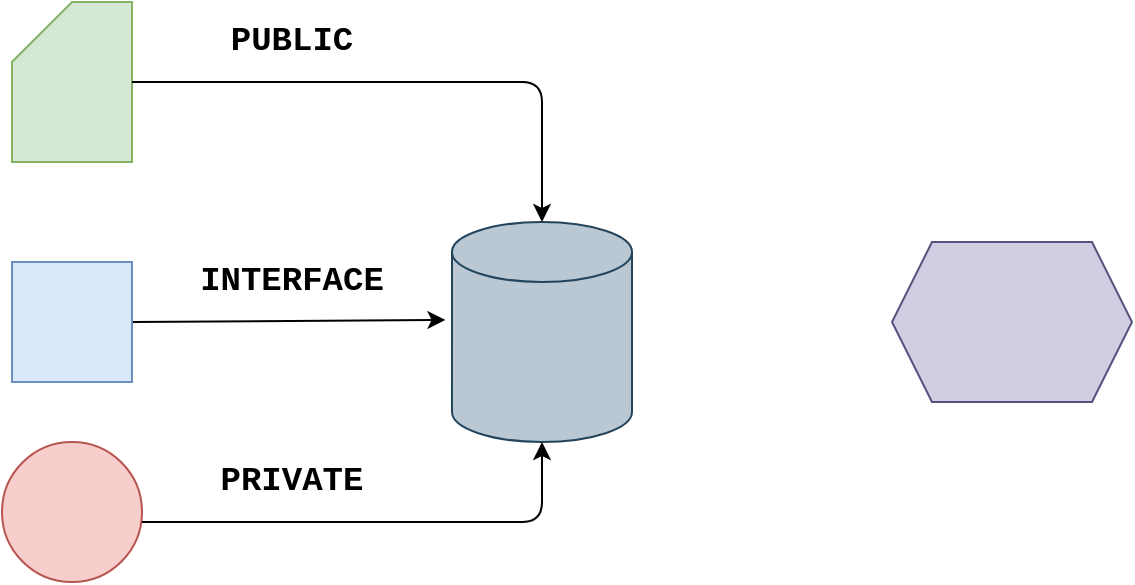 <mxfile version="14.2.9" type="github">
  <diagram id="LKmkpp46hTWkXhTjWyJ0" name="Page-1">
    <mxGraphModel dx="1008" dy="858" grid="1" gridSize="10" guides="1" tooltips="1" connect="1" arrows="1" fold="1" page="1" pageScale="1" pageWidth="850" pageHeight="1100" math="0" shadow="0">
      <root>
        <mxCell id="0" />
        <mxCell id="1" parent="0" />
        <mxCell id="mG-zUL76Q8l5EKn-mLCW-1" value="" style="shape=cylinder3;whiteSpace=wrap;html=1;boundedLbl=1;backgroundOutline=1;size=15;fillColor=#bac8d3;strokeColor=#23445d;" vertex="1" parent="1">
          <mxGeometry x="260" y="150" width="90" height="110" as="geometry" />
        </mxCell>
        <mxCell id="mG-zUL76Q8l5EKn-mLCW-2" value="" style="shape=card;whiteSpace=wrap;html=1;fillColor=#d5e8d4;strokeColor=#82b366;" vertex="1" parent="1">
          <mxGeometry x="40" y="40" width="60" height="80" as="geometry" />
        </mxCell>
        <mxCell id="mG-zUL76Q8l5EKn-mLCW-3" value="" style="ellipse;whiteSpace=wrap;html=1;aspect=fixed;fillColor=#f8cecc;strokeColor=#b85450;" vertex="1" parent="1">
          <mxGeometry x="35" y="260" width="70" height="70" as="geometry" />
        </mxCell>
        <mxCell id="mG-zUL76Q8l5EKn-mLCW-4" value="" style="shape=hexagon;perimeter=hexagonPerimeter2;whiteSpace=wrap;html=1;fixedSize=1;fillColor=#d0cee2;strokeColor=#56517e;" vertex="1" parent="1">
          <mxGeometry x="480" y="160" width="120" height="80" as="geometry" />
        </mxCell>
        <mxCell id="mG-zUL76Q8l5EKn-mLCW-5" value="" style="endArrow=classic;html=1;entryX=0.5;entryY=1;entryDx=0;entryDy=0;entryPerimeter=0;" edge="1" parent="1" target="mG-zUL76Q8l5EKn-mLCW-1">
          <mxGeometry width="50" height="50" relative="1" as="geometry">
            <mxPoint x="105" y="300" as="sourcePoint" />
            <mxPoint x="300" y="300" as="targetPoint" />
            <Array as="points">
              <mxPoint x="305" y="300" />
            </Array>
          </mxGeometry>
        </mxCell>
        <mxCell id="mG-zUL76Q8l5EKn-mLCW-6" value="" style="endArrow=classic;html=1;entryX=0.5;entryY=0;entryDx=0;entryDy=0;entryPerimeter=0;" edge="1" parent="1" target="mG-zUL76Q8l5EKn-mLCW-1">
          <mxGeometry width="50" height="50" relative="1" as="geometry">
            <mxPoint x="100" y="80" as="sourcePoint" />
            <mxPoint x="150" y="30" as="targetPoint" />
            <Array as="points">
              <mxPoint x="305" y="80" />
            </Array>
          </mxGeometry>
        </mxCell>
        <mxCell id="mG-zUL76Q8l5EKn-mLCW-7" value="" style="endArrow=classic;html=1;entryX=-0.036;entryY=0.445;entryDx=0;entryDy=0;entryPerimeter=0;exitX=1;exitY=0.5;exitDx=0;exitDy=0;" edge="1" parent="1" source="mG-zUL76Q8l5EKn-mLCW-8" target="mG-zUL76Q8l5EKn-mLCW-1">
          <mxGeometry width="50" height="50" relative="1" as="geometry">
            <mxPoint x="105" y="200" as="sourcePoint" />
            <mxPoint x="155" y="150" as="targetPoint" />
          </mxGeometry>
        </mxCell>
        <mxCell id="mG-zUL76Q8l5EKn-mLCW-8" value="" style="whiteSpace=wrap;html=1;aspect=fixed;fillColor=#dae8fc;strokeColor=#6c8ebf;" vertex="1" parent="1">
          <mxGeometry x="40" y="170" width="60" height="60" as="geometry" />
        </mxCell>
        <mxCell id="mG-zUL76Q8l5EKn-mLCW-9" value="&lt;font style=&quot;font-size: 17px&quot; face=&quot;Courier New&quot;&gt;&lt;b&gt;PUBLIC&lt;/b&gt;&lt;/font&gt;" style="text;html=1;strokeColor=none;fillColor=none;align=center;verticalAlign=middle;whiteSpace=wrap;rounded=0;" vertex="1" parent="1">
          <mxGeometry x="140" y="50" width="80" height="20" as="geometry" />
        </mxCell>
        <mxCell id="mG-zUL76Q8l5EKn-mLCW-10" value="&lt;font style=&quot;font-size: 17px&quot; face=&quot;Courier New&quot;&gt;&lt;b&gt;INTERFACE&lt;/b&gt;&lt;/font&gt;" style="text;html=1;strokeColor=none;fillColor=none;align=center;verticalAlign=middle;whiteSpace=wrap;rounded=0;" vertex="1" parent="1">
          <mxGeometry x="125" y="170" width="110" height="20" as="geometry" />
        </mxCell>
        <mxCell id="mG-zUL76Q8l5EKn-mLCW-11" value="&lt;font style=&quot;font-size: 17px&quot; face=&quot;Courier New&quot;&gt;&lt;b&gt;PRIVATE&lt;/b&gt;&lt;/font&gt;" style="text;html=1;strokeColor=none;fillColor=none;align=center;verticalAlign=middle;whiteSpace=wrap;rounded=0;" vertex="1" parent="1">
          <mxGeometry x="125" y="270" width="110" height="20" as="geometry" />
        </mxCell>
      </root>
    </mxGraphModel>
  </diagram>
</mxfile>
